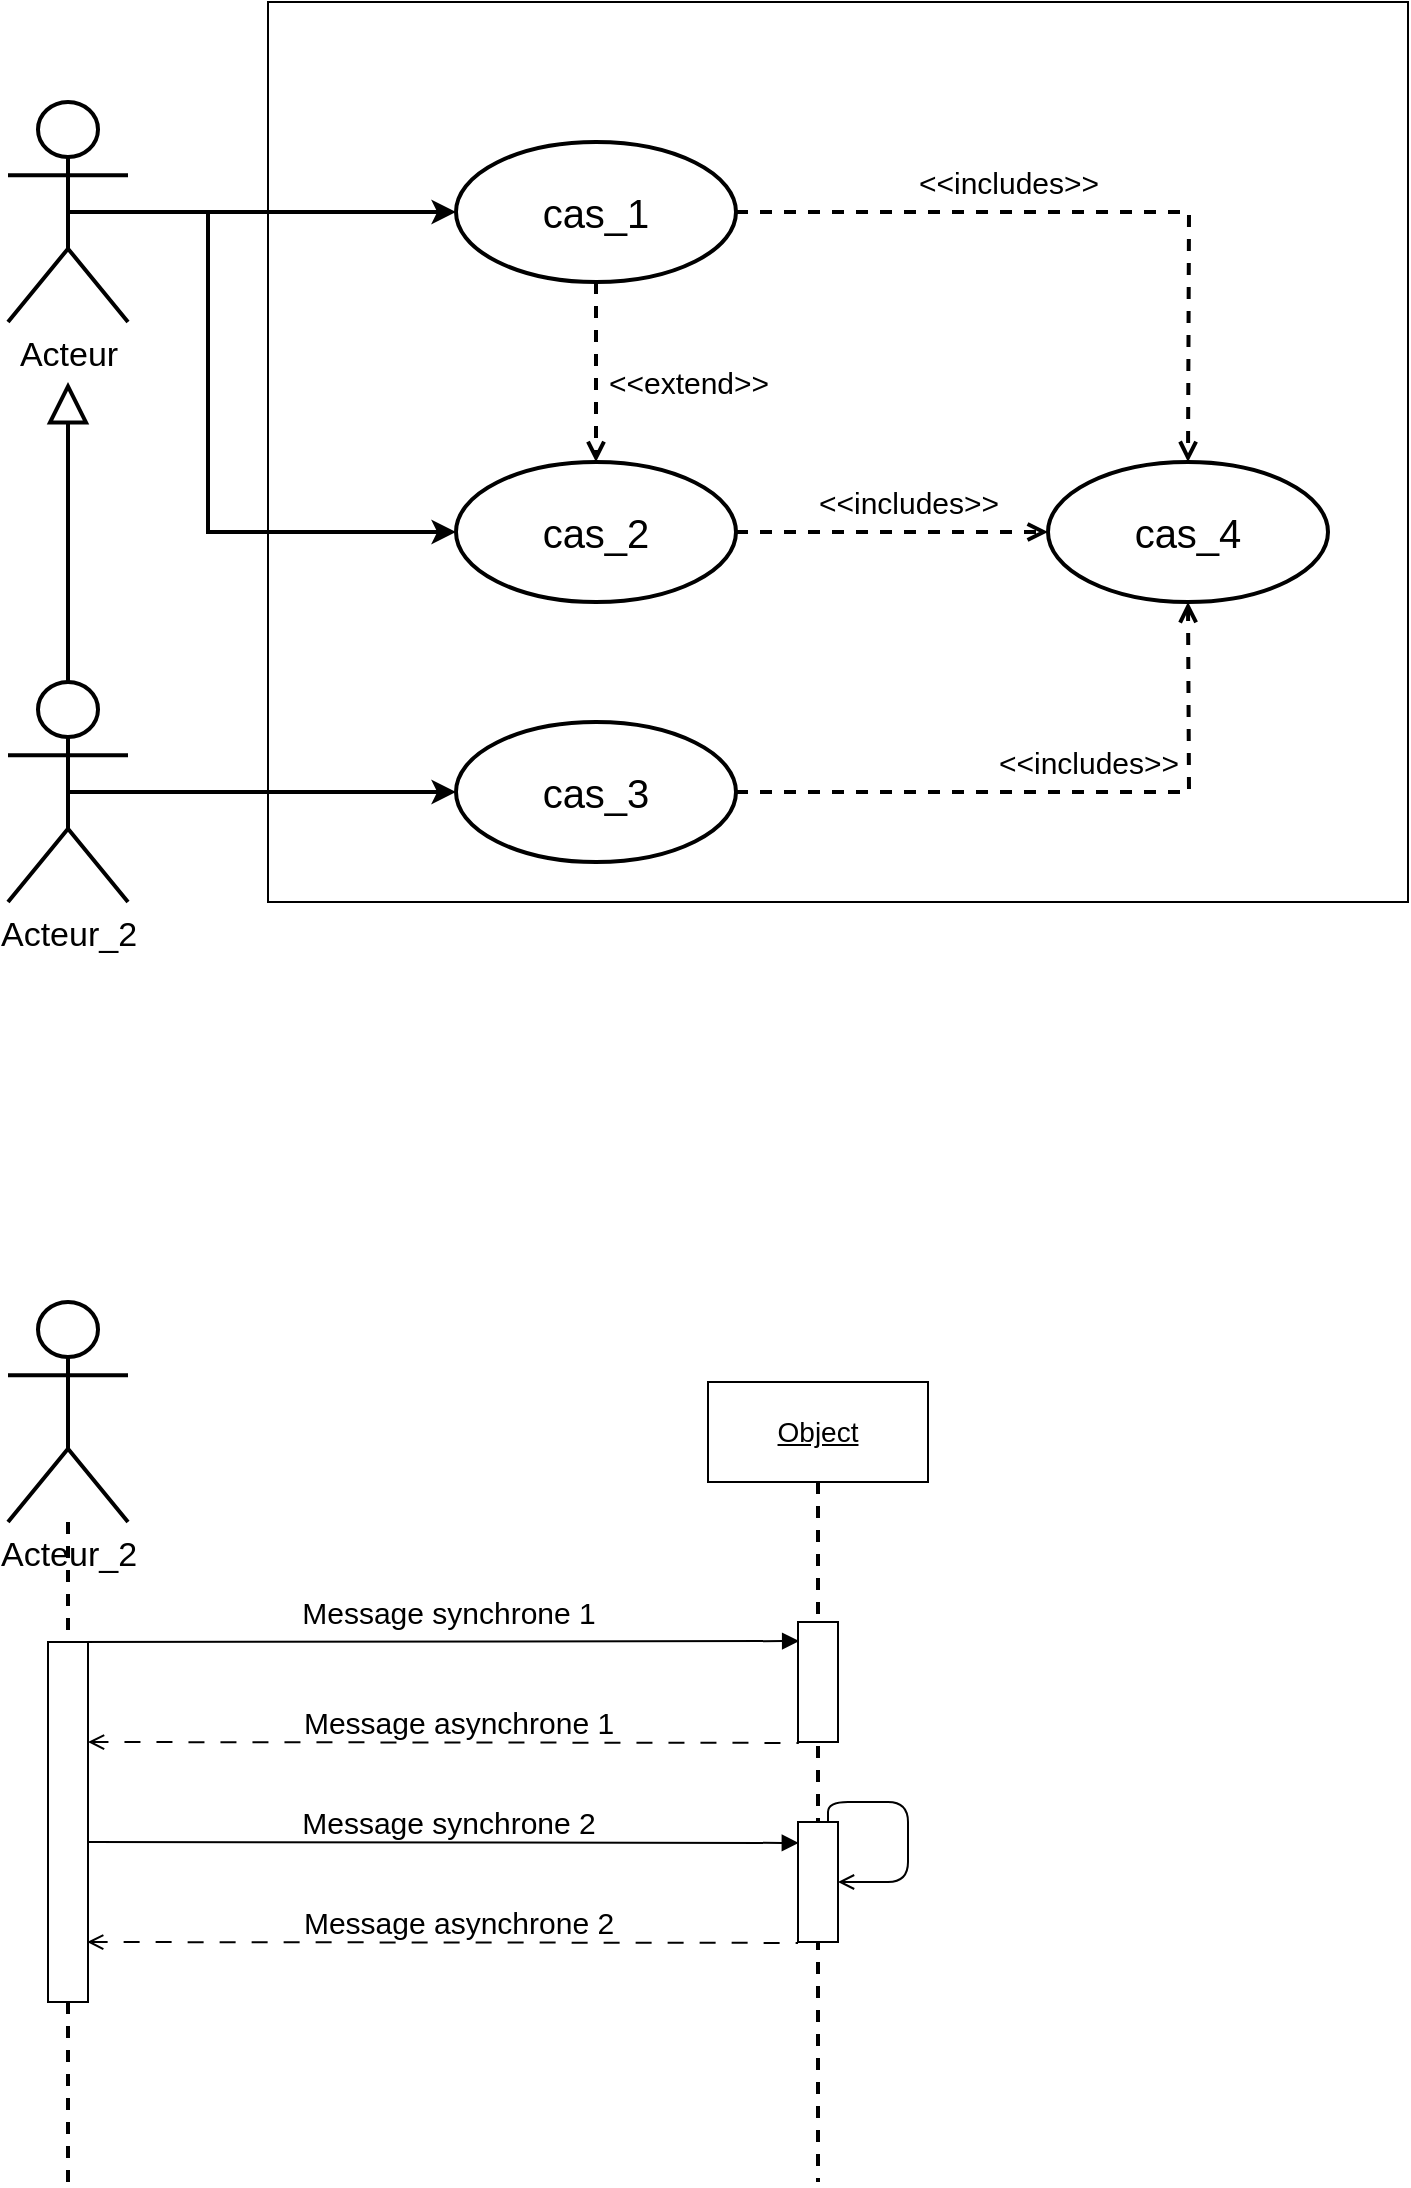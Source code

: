 <mxfile version="21.7.1" type="github">
  <diagram name="Page-1" id="gcCiePXWZy9IUxu148gf">
    <mxGraphModel dx="989" dy="550" grid="1" gridSize="10" guides="1" tooltips="1" connect="1" arrows="1" fold="1" page="1" pageScale="1" pageWidth="827" pageHeight="1169" math="0" shadow="0">
      <root>
        <mxCell id="0" />
        <mxCell id="1" parent="0" />
        <mxCell id="iDUbeCmobsgotno77nHX-7" value="" style="rounded=0;whiteSpace=wrap;html=1;movable=0;resizable=0;rotatable=0;deletable=0;editable=0;locked=1;connectable=0;" vertex="1" parent="1">
          <mxGeometry x="180" y="40" width="570" height="450" as="geometry" />
        </mxCell>
        <mxCell id="iDUbeCmobsgotno77nHX-8" style="edgeStyle=orthogonalEdgeStyle;rounded=0;orthogonalLoop=1;jettySize=auto;html=1;exitX=1;exitY=0.5;exitDx=0;exitDy=0;strokeWidth=2;dashed=1;endArrow=open;endFill=0;" edge="1" parent="1" source="iDUbeCmobsgotno77nHX-1">
          <mxGeometry relative="1" as="geometry">
            <mxPoint x="640" y="270" as="targetPoint" />
          </mxGeometry>
        </mxCell>
        <mxCell id="iDUbeCmobsgotno77nHX-16" value="&lt;font style=&quot;font-size: 15px;&quot;&gt;&amp;lt;&amp;lt;includes&amp;gt;&amp;gt;&lt;/font&gt;" style="edgeLabel;html=1;align=center;verticalAlign=middle;resizable=0;points=[];" vertex="1" connectable="0" parent="iDUbeCmobsgotno77nHX-8">
          <mxGeometry x="-0.425" y="1" relative="1" as="geometry">
            <mxPoint x="35" y="-14" as="offset" />
          </mxGeometry>
        </mxCell>
        <mxCell id="iDUbeCmobsgotno77nHX-17" value="&lt;font style=&quot;font-size: 15px;&quot;&gt;&amp;lt;&amp;lt;includes&amp;gt;&amp;gt;&lt;/font&gt;" style="edgeLabel;html=1;align=center;verticalAlign=middle;resizable=0;points=[];" vertex="1" connectable="0" parent="iDUbeCmobsgotno77nHX-8">
          <mxGeometry x="-0.425" y="1" relative="1" as="geometry">
            <mxPoint x="-15" y="146" as="offset" />
          </mxGeometry>
        </mxCell>
        <mxCell id="iDUbeCmobsgotno77nHX-18" value="&lt;font style=&quot;font-size: 15px;&quot;&gt;&amp;lt;&amp;lt;includes&amp;gt;&amp;gt;&lt;/font&gt;" style="edgeLabel;html=1;align=center;verticalAlign=middle;resizable=0;points=[];" vertex="1" connectable="0" parent="iDUbeCmobsgotno77nHX-8">
          <mxGeometry x="-0.425" y="1" relative="1" as="geometry">
            <mxPoint x="75" y="276" as="offset" />
          </mxGeometry>
        </mxCell>
        <mxCell id="iDUbeCmobsgotno77nHX-19" value="&lt;font style=&quot;font-size: 15px;&quot;&gt;&amp;lt;&amp;lt;extend&amp;gt;&amp;gt;&lt;/font&gt;" style="edgeLabel;html=1;align=center;verticalAlign=middle;resizable=0;points=[];" vertex="1" connectable="0" parent="iDUbeCmobsgotno77nHX-8">
          <mxGeometry x="-0.425" y="1" relative="1" as="geometry">
            <mxPoint x="-125" y="86" as="offset" />
          </mxGeometry>
        </mxCell>
        <mxCell id="iDUbeCmobsgotno77nHX-11" style="edgeStyle=orthogonalEdgeStyle;rounded=0;orthogonalLoop=1;jettySize=auto;html=1;exitX=0.5;exitY=1;exitDx=0;exitDy=0;strokeWidth=2;dashed=1;endArrow=open;endFill=0;" edge="1" parent="1" source="iDUbeCmobsgotno77nHX-1">
          <mxGeometry relative="1" as="geometry">
            <mxPoint x="344" y="270" as="targetPoint" />
          </mxGeometry>
        </mxCell>
        <mxCell id="iDUbeCmobsgotno77nHX-1" value="&lt;font style=&quot;font-size: 20px;&quot;&gt;cas_1&lt;/font&gt;" style="ellipse;whiteSpace=wrap;html=1;strokeWidth=2;" vertex="1" parent="1">
          <mxGeometry x="274" y="110" width="140" height="70" as="geometry" />
        </mxCell>
        <mxCell id="iDUbeCmobsgotno77nHX-2" value="&lt;font style=&quot;font-size: 20px;&quot;&gt;cas_4&lt;/font&gt;" style="ellipse;whiteSpace=wrap;html=1;strokeWidth=2;" vertex="1" parent="1">
          <mxGeometry x="570" y="270" width="140" height="70" as="geometry" />
        </mxCell>
        <mxCell id="iDUbeCmobsgotno77nHX-9" style="edgeStyle=orthogonalEdgeStyle;rounded=0;orthogonalLoop=1;jettySize=auto;html=1;exitX=1;exitY=0.5;exitDx=0;exitDy=0;entryX=0;entryY=0.5;entryDx=0;entryDy=0;strokeWidth=2;dashed=1;endArrow=open;endFill=0;" edge="1" parent="1" source="iDUbeCmobsgotno77nHX-3" target="iDUbeCmobsgotno77nHX-2">
          <mxGeometry relative="1" as="geometry" />
        </mxCell>
        <mxCell id="iDUbeCmobsgotno77nHX-3" value="&lt;font style=&quot;font-size: 20px;&quot;&gt;cas_2&lt;/font&gt;" style="ellipse;whiteSpace=wrap;html=1;strokeWidth=2;" vertex="1" parent="1">
          <mxGeometry x="274" y="270" width="140" height="70" as="geometry" />
        </mxCell>
        <mxCell id="iDUbeCmobsgotno77nHX-10" style="edgeStyle=orthogonalEdgeStyle;rounded=0;orthogonalLoop=1;jettySize=auto;html=1;exitX=1;exitY=0.5;exitDx=0;exitDy=0;strokeWidth=2;dashed=1;endArrow=open;endFill=0;" edge="1" parent="1" source="iDUbeCmobsgotno77nHX-4">
          <mxGeometry relative="1" as="geometry">
            <mxPoint x="640" y="340" as="targetPoint" />
          </mxGeometry>
        </mxCell>
        <mxCell id="iDUbeCmobsgotno77nHX-4" value="&lt;font style=&quot;font-size: 20px;&quot;&gt;cas_3&lt;/font&gt;" style="ellipse;whiteSpace=wrap;html=1;strokeWidth=2;" vertex="1" parent="1">
          <mxGeometry x="274" y="400" width="140" height="70" as="geometry" />
        </mxCell>
        <mxCell id="iDUbeCmobsgotno77nHX-12" style="edgeStyle=orthogonalEdgeStyle;rounded=0;orthogonalLoop=1;jettySize=auto;html=1;exitX=0.5;exitY=0.5;exitDx=0;exitDy=0;exitPerimeter=0;entryX=0;entryY=0.5;entryDx=0;entryDy=0;strokeWidth=2;" edge="1" parent="1" source="iDUbeCmobsgotno77nHX-5" target="iDUbeCmobsgotno77nHX-1">
          <mxGeometry relative="1" as="geometry" />
        </mxCell>
        <mxCell id="iDUbeCmobsgotno77nHX-13" style="edgeStyle=orthogonalEdgeStyle;rounded=0;orthogonalLoop=1;jettySize=auto;html=1;exitX=0.5;exitY=0.5;exitDx=0;exitDy=0;exitPerimeter=0;entryX=0;entryY=0.5;entryDx=0;entryDy=0;strokeWidth=2;" edge="1" parent="1" source="iDUbeCmobsgotno77nHX-5" target="iDUbeCmobsgotno77nHX-3">
          <mxGeometry relative="1" as="geometry">
            <Array as="points">
              <mxPoint x="150" y="145" />
              <mxPoint x="150" y="305" />
            </Array>
          </mxGeometry>
        </mxCell>
        <mxCell id="iDUbeCmobsgotno77nHX-5" value="&lt;font style=&quot;font-size: 17px;&quot;&gt;Acteur&lt;/font&gt;" style="shape=umlActor;verticalLabelPosition=bottom;verticalAlign=top;html=1;strokeWidth=2;" vertex="1" parent="1">
          <mxGeometry x="50" y="90" width="60" height="110" as="geometry" />
        </mxCell>
        <mxCell id="iDUbeCmobsgotno77nHX-14" style="edgeStyle=orthogonalEdgeStyle;rounded=0;orthogonalLoop=1;jettySize=auto;html=1;exitX=0.5;exitY=0.5;exitDx=0;exitDy=0;exitPerimeter=0;entryX=0;entryY=0.5;entryDx=0;entryDy=0;strokeWidth=2;" edge="1" parent="1" source="iDUbeCmobsgotno77nHX-6" target="iDUbeCmobsgotno77nHX-4">
          <mxGeometry relative="1" as="geometry" />
        </mxCell>
        <mxCell id="iDUbeCmobsgotno77nHX-15" style="edgeStyle=orthogonalEdgeStyle;rounded=0;orthogonalLoop=1;jettySize=auto;html=1;exitX=0.5;exitY=0;exitDx=0;exitDy=0;exitPerimeter=0;strokeWidth=2;endArrow=block;endFill=0;jumpSize=4;endSize=16;" edge="1" parent="1" source="iDUbeCmobsgotno77nHX-6">
          <mxGeometry relative="1" as="geometry">
            <mxPoint x="80" y="230" as="targetPoint" />
          </mxGeometry>
        </mxCell>
        <mxCell id="iDUbeCmobsgotno77nHX-6" value="&lt;font style=&quot;font-size: 17px;&quot;&gt;Acteur_2&lt;/font&gt;" style="shape=umlActor;verticalLabelPosition=bottom;verticalAlign=top;html=1;strokeWidth=2;" vertex="1" parent="1">
          <mxGeometry x="50" y="380" width="60" height="110" as="geometry" />
        </mxCell>
        <mxCell id="iDUbeCmobsgotno77nHX-23" style="edgeStyle=orthogonalEdgeStyle;rounded=0;orthogonalLoop=1;jettySize=auto;html=1;strokeWidth=2;dashed=1;endArrow=none;endFill=0;" edge="1" parent="1" source="iDUbeCmobsgotno77nHX-28">
          <mxGeometry relative="1" as="geometry">
            <mxPoint x="80" y="1130" as="targetPoint" />
          </mxGeometry>
        </mxCell>
        <mxCell id="iDUbeCmobsgotno77nHX-20" value="&lt;font style=&quot;font-size: 17px;&quot;&gt;Acteur_2&lt;/font&gt;" style="shape=umlActor;verticalLabelPosition=bottom;verticalAlign=top;html=1;strokeWidth=2;" vertex="1" parent="1">
          <mxGeometry x="50" y="690" width="60" height="110" as="geometry" />
        </mxCell>
        <mxCell id="iDUbeCmobsgotno77nHX-22" style="edgeStyle=orthogonalEdgeStyle;rounded=0;orthogonalLoop=1;jettySize=auto;html=1;exitX=0.5;exitY=1;exitDx=0;exitDy=0;strokeWidth=2;dashed=1;endArrow=none;endFill=0;" edge="1" parent="1" source="iDUbeCmobsgotno77nHX-21">
          <mxGeometry relative="1" as="geometry">
            <mxPoint x="455" y="1130" as="targetPoint" />
          </mxGeometry>
        </mxCell>
        <mxCell id="iDUbeCmobsgotno77nHX-21" value="&lt;font style=&quot;font-size: 14px;&quot;&gt;&lt;u&gt;Object&lt;/u&gt;&lt;/font&gt;" style="html=1;whiteSpace=wrap;" vertex="1" parent="1">
          <mxGeometry x="400" y="730" width="110" height="50" as="geometry" />
        </mxCell>
        <mxCell id="iDUbeCmobsgotno77nHX-24" value="" style="endArrow=block;html=1;rounded=0;entryX=0.029;entryY=0.159;entryDx=0;entryDy=0;entryPerimeter=0;endFill=1;" edge="1" parent="1" target="iDUbeCmobsgotno77nHX-25">
          <mxGeometry width="50" height="50" relative="1" as="geometry">
            <mxPoint x="80" y="860" as="sourcePoint" />
            <mxPoint x="450" y="860" as="targetPoint" />
          </mxGeometry>
        </mxCell>
        <mxCell id="iDUbeCmobsgotno77nHX-25" value="" style="rounded=0;whiteSpace=wrap;html=1;" vertex="1" parent="1">
          <mxGeometry x="445" y="850" width="20" height="60" as="geometry" />
        </mxCell>
        <mxCell id="iDUbeCmobsgotno77nHX-26" value="" style="endArrow=none;html=1;rounded=0;entryX=0.029;entryY=0.159;entryDx=0;entryDy=0;entryPerimeter=0;startArrow=open;startFill=0;endFill=0;dashed=1;dashPattern=8 8;" edge="1" parent="1">
          <mxGeometry width="50" height="50" relative="1" as="geometry">
            <mxPoint x="90" y="910" as="sourcePoint" />
            <mxPoint x="445.42" y="910.46" as="targetPoint" />
          </mxGeometry>
        </mxCell>
        <mxCell id="iDUbeCmobsgotno77nHX-29" value="" style="edgeStyle=orthogonalEdgeStyle;rounded=0;orthogonalLoop=1;jettySize=auto;html=1;strokeWidth=2;dashed=1;endArrow=none;endFill=0;" edge="1" parent="1" source="iDUbeCmobsgotno77nHX-20" target="iDUbeCmobsgotno77nHX-28">
          <mxGeometry relative="1" as="geometry">
            <mxPoint x="80" y="1130" as="targetPoint" />
            <mxPoint x="80" y="800" as="sourcePoint" />
          </mxGeometry>
        </mxCell>
        <mxCell id="iDUbeCmobsgotno77nHX-28" value="" style="rounded=0;whiteSpace=wrap;html=1;" vertex="1" parent="1">
          <mxGeometry x="70" y="860" width="20" height="180" as="geometry" />
        </mxCell>
        <mxCell id="iDUbeCmobsgotno77nHX-30" value="" style="endArrow=block;html=1;rounded=0;entryX=0.029;entryY=0.159;entryDx=0;entryDy=0;entryPerimeter=0;endFill=1;" edge="1" parent="1">
          <mxGeometry width="50" height="50" relative="1" as="geometry">
            <mxPoint x="90" y="960" as="sourcePoint" />
            <mxPoint x="445.42" y="960.46" as="targetPoint" />
          </mxGeometry>
        </mxCell>
        <mxCell id="iDUbeCmobsgotno77nHX-31" value="" style="rounded=0;whiteSpace=wrap;html=1;" vertex="1" parent="1">
          <mxGeometry x="445" y="950" width="20" height="60" as="geometry" />
        </mxCell>
        <mxCell id="iDUbeCmobsgotno77nHX-32" value="" style="endArrow=none;html=1;rounded=0;entryX=0.029;entryY=0.159;entryDx=0;entryDy=0;entryPerimeter=0;startArrow=open;startFill=0;endFill=0;dashed=1;dashPattern=8 8;" edge="1" parent="1">
          <mxGeometry width="50" height="50" relative="1" as="geometry">
            <mxPoint x="89.58" y="1010" as="sourcePoint" />
            <mxPoint x="445" y="1010.46" as="targetPoint" />
          </mxGeometry>
        </mxCell>
        <mxCell id="iDUbeCmobsgotno77nHX-33" style="edgeStyle=orthogonalEdgeStyle;rounded=1;orthogonalLoop=1;jettySize=auto;html=1;exitX=0.75;exitY=0;exitDx=0;exitDy=0;entryX=1;entryY=0.5;entryDx=0;entryDy=0;endArrow=open;endFill=0;" edge="1" parent="1" source="iDUbeCmobsgotno77nHX-31" target="iDUbeCmobsgotno77nHX-31">
          <mxGeometry relative="1" as="geometry">
            <Array as="points">
              <mxPoint x="460" y="940" />
              <mxPoint x="500" y="940" />
              <mxPoint x="500" y="980" />
            </Array>
          </mxGeometry>
        </mxCell>
        <mxCell id="iDUbeCmobsgotno77nHX-34" value="&lt;font style=&quot;font-size: 15px;&quot;&gt;Message synchrone 1&lt;/font&gt;" style="text;html=1;align=center;verticalAlign=middle;resizable=0;points=[];autosize=1;strokeColor=none;fillColor=none;" vertex="1" parent="1">
          <mxGeometry x="185" y="830" width="170" height="30" as="geometry" />
        </mxCell>
        <mxCell id="iDUbeCmobsgotno77nHX-35" value="&lt;font style=&quot;font-size: 15px;&quot;&gt;Message asynchrone 1&lt;/font&gt;" style="text;html=1;align=center;verticalAlign=middle;resizable=0;points=[];autosize=1;strokeColor=none;fillColor=none;" vertex="1" parent="1">
          <mxGeometry x="185" y="885" width="180" height="30" as="geometry" />
        </mxCell>
        <mxCell id="iDUbeCmobsgotno77nHX-36" value="&lt;font style=&quot;font-size: 15px;&quot;&gt;Message synchrone 2&lt;/font&gt;" style="text;html=1;align=center;verticalAlign=middle;resizable=0;points=[];autosize=1;strokeColor=none;fillColor=none;" vertex="1" parent="1">
          <mxGeometry x="185" y="935" width="170" height="30" as="geometry" />
        </mxCell>
        <mxCell id="iDUbeCmobsgotno77nHX-37" value="&lt;font style=&quot;font-size: 15px;&quot;&gt;Message asynchrone 2&lt;/font&gt;" style="text;html=1;align=center;verticalAlign=middle;resizable=0;points=[];autosize=1;strokeColor=none;fillColor=none;" vertex="1" parent="1">
          <mxGeometry x="185" y="985" width="180" height="30" as="geometry" />
        </mxCell>
      </root>
    </mxGraphModel>
  </diagram>
</mxfile>
